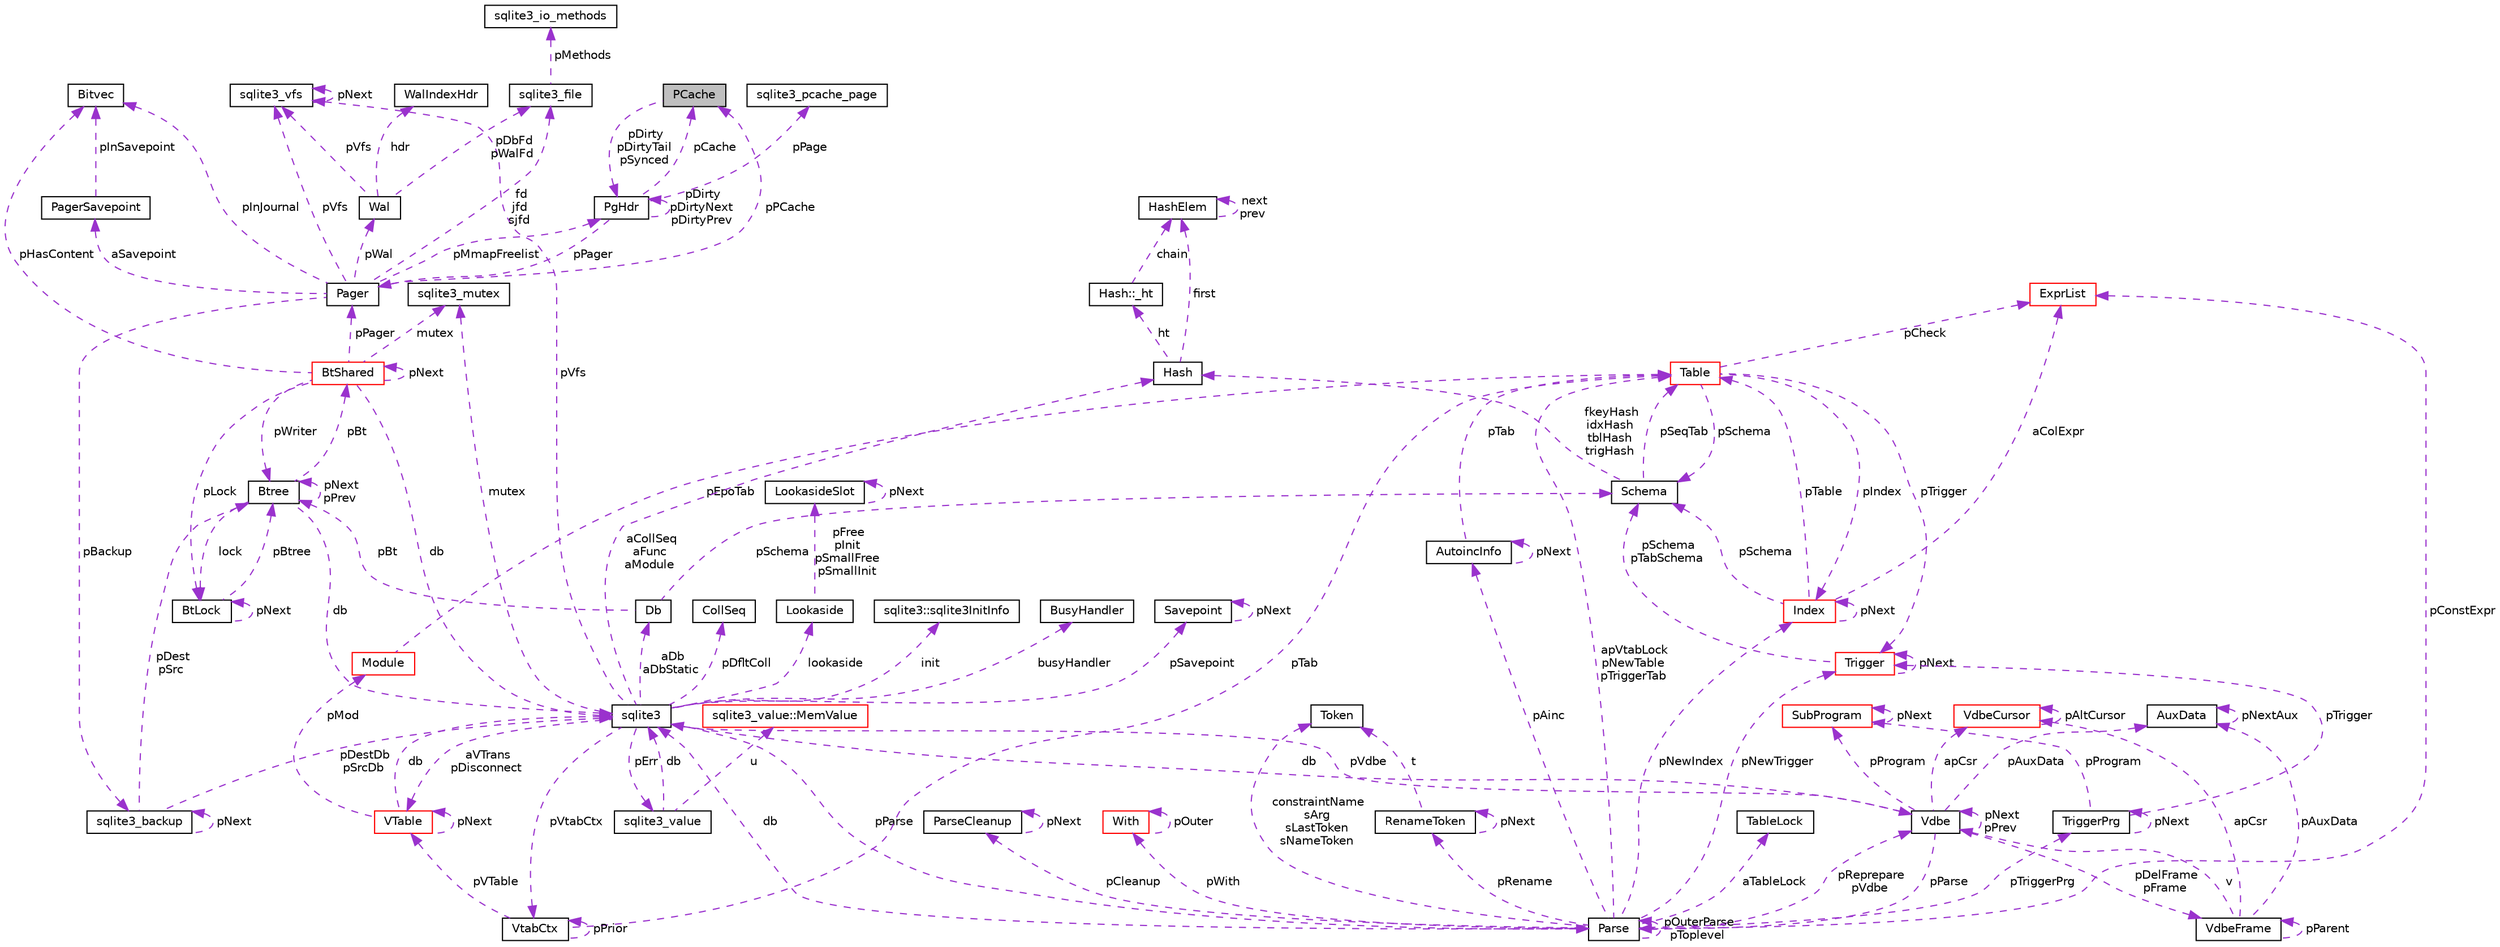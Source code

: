 digraph "PCache"
{
 // LATEX_PDF_SIZE
  edge [fontname="Helvetica",fontsize="10",labelfontname="Helvetica",labelfontsize="10"];
  node [fontname="Helvetica",fontsize="10",shape=record];
  Node1 [label="PCache",height=0.2,width=0.4,color="black", fillcolor="grey75", style="filled", fontcolor="black",tooltip=" "];
  Node2 -> Node1 [dir="back",color="darkorchid3",fontsize="10",style="dashed",label=" pDirty\npDirtyTail\npSynced" ,fontname="Helvetica"];
  Node2 [label="PgHdr",height=0.2,width=0.4,color="black", fillcolor="white", style="filled",URL="$db/d1b/sqlite3_8c.html#dc/dea/structPgHdr",tooltip=" "];
  Node3 -> Node2 [dir="back",color="darkorchid3",fontsize="10",style="dashed",label=" pPage" ,fontname="Helvetica"];
  Node3 [label="sqlite3_pcache_page",height=0.2,width=0.4,color="black", fillcolor="white", style="filled",URL="$de/dd3/sqlite3_8h.html#d8/d72/structsqlite3__pcache__page",tooltip=" "];
  Node1 -> Node2 [dir="back",color="darkorchid3",fontsize="10",style="dashed",label=" pCache" ,fontname="Helvetica"];
  Node2 -> Node2 [dir="back",color="darkorchid3",fontsize="10",style="dashed",label=" pDirty\npDirtyNext\npDirtyPrev" ,fontname="Helvetica"];
  Node4 -> Node2 [dir="back",color="darkorchid3",fontsize="10",style="dashed",label=" pPager" ,fontname="Helvetica"];
  Node4 [label="Pager",height=0.2,width=0.4,color="black", fillcolor="white", style="filled",URL="$d3/d8c/structPager.html",tooltip=" "];
  Node5 -> Node4 [dir="back",color="darkorchid3",fontsize="10",style="dashed",label=" pVfs" ,fontname="Helvetica"];
  Node5 [label="sqlite3_vfs",height=0.2,width=0.4,color="black", fillcolor="white", style="filled",URL="$d3/d36/structsqlite3__vfs.html",tooltip=" "];
  Node5 -> Node5 [dir="back",color="darkorchid3",fontsize="10",style="dashed",label=" pNext" ,fontname="Helvetica"];
  Node6 -> Node4 [dir="back",color="darkorchid3",fontsize="10",style="dashed",label=" pInJournal" ,fontname="Helvetica"];
  Node6 [label="Bitvec",height=0.2,width=0.4,color="black", fillcolor="white", style="filled",URL="$db/d1b/sqlite3_8c.html#de/da7/structBitvec",tooltip=" "];
  Node7 -> Node4 [dir="back",color="darkorchid3",fontsize="10",style="dashed",label=" fd\njfd\nsjfd" ,fontname="Helvetica"];
  Node7 [label="sqlite3_file",height=0.2,width=0.4,color="black", fillcolor="white", style="filled",URL="$de/dd3/sqlite3_8h.html#db/db0/structsqlite3__file",tooltip=" "];
  Node8 -> Node7 [dir="back",color="darkorchid3",fontsize="10",style="dashed",label=" pMethods" ,fontname="Helvetica"];
  Node8 [label="sqlite3_io_methods",height=0.2,width=0.4,color="black", fillcolor="white", style="filled",URL="$d9/df3/structsqlite3__io__methods.html",tooltip=" "];
  Node9 -> Node4 [dir="back",color="darkorchid3",fontsize="10",style="dashed",label=" pBackup" ,fontname="Helvetica"];
  Node9 [label="sqlite3_backup",height=0.2,width=0.4,color="black", fillcolor="white", style="filled",URL="$db/d1b/sqlite3_8c.html#d4/da8/structsqlite3__backup",tooltip=" "];
  Node10 -> Node9 [dir="back",color="darkorchid3",fontsize="10",style="dashed",label=" pDestDb\npSrcDb" ,fontname="Helvetica"];
  Node10 [label="sqlite3",height=0.2,width=0.4,color="black", fillcolor="white", style="filled",URL="$d9/dcd/structsqlite3.html",tooltip=" "];
  Node5 -> Node10 [dir="back",color="darkorchid3",fontsize="10",style="dashed",label=" pVfs" ,fontname="Helvetica"];
  Node11 -> Node10 [dir="back",color="darkorchid3",fontsize="10",style="dashed",label=" pVdbe" ,fontname="Helvetica"];
  Node11 [label="Vdbe",height=0.2,width=0.4,color="black", fillcolor="white", style="filled",URL="$db/d1b/sqlite3_8c.html#de/d53/structVdbe",tooltip=" "];
  Node10 -> Node11 [dir="back",color="darkorchid3",fontsize="10",style="dashed",label=" db" ,fontname="Helvetica"];
  Node11 -> Node11 [dir="back",color="darkorchid3",fontsize="10",style="dashed",label=" pNext\npPrev" ,fontname="Helvetica"];
  Node12 -> Node11 [dir="back",color="darkorchid3",fontsize="10",style="dashed",label=" pParse" ,fontname="Helvetica"];
  Node12 [label="Parse",height=0.2,width=0.4,color="black", fillcolor="white", style="filled",URL="$db/d1b/sqlite3_8c.html#db/dbb/structParse",tooltip=" "];
  Node10 -> Node12 [dir="back",color="darkorchid3",fontsize="10",style="dashed",label=" db" ,fontname="Helvetica"];
  Node11 -> Node12 [dir="back",color="darkorchid3",fontsize="10",style="dashed",label=" pReprepare\npVdbe" ,fontname="Helvetica"];
  Node13 -> Node12 [dir="back",color="darkorchid3",fontsize="10",style="dashed",label=" pConstExpr" ,fontname="Helvetica"];
  Node13 [label="ExprList",height=0.2,width=0.4,color="red", fillcolor="white", style="filled",URL="$db/d1b/sqlite3_8c.html#d5/d5c/structExprList",tooltip=" "];
  Node39 -> Node12 [dir="back",color="darkorchid3",fontsize="10",style="dashed",label=" constraintName\nsArg\nsLastToken\nsNameToken" ,fontname="Helvetica"];
  Node39 [label="Token",height=0.2,width=0.4,color="black", fillcolor="white", style="filled",URL="$db/d1b/sqlite3_8c.html#df/dcd/structToken",tooltip=" "];
  Node40 -> Node12 [dir="back",color="darkorchid3",fontsize="10",style="dashed",label=" aTableLock" ,fontname="Helvetica"];
  Node40 [label="TableLock",height=0.2,width=0.4,color="black", fillcolor="white", style="filled",URL="$db/d1b/sqlite3_8c.html#d1/d79/structTableLock",tooltip=" "];
  Node41 -> Node12 [dir="back",color="darkorchid3",fontsize="10",style="dashed",label=" pAinc" ,fontname="Helvetica"];
  Node41 [label="AutoincInfo",height=0.2,width=0.4,color="black", fillcolor="white", style="filled",URL="$db/d1b/sqlite3_8c.html#db/d7b/structAutoincInfo",tooltip=" "];
  Node41 -> Node41 [dir="back",color="darkorchid3",fontsize="10",style="dashed",label=" pNext" ,fontname="Helvetica"];
  Node18 -> Node41 [dir="back",color="darkorchid3",fontsize="10",style="dashed",label=" pTab" ,fontname="Helvetica"];
  Node18 [label="Table",height=0.2,width=0.4,color="red", fillcolor="white", style="filled",URL="$db/d1b/sqlite3_8c.html#dc/dcb/structTable",tooltip=" "];
  Node20 -> Node18 [dir="back",color="darkorchid3",fontsize="10",style="dashed",label=" pIndex" ,fontname="Helvetica"];
  Node20 [label="Index",height=0.2,width=0.4,color="red", fillcolor="white", style="filled",URL="$db/d1b/sqlite3_8c.html#df/d86/structIndex",tooltip=" "];
  Node18 -> Node20 [dir="back",color="darkorchid3",fontsize="10",style="dashed",label=" pTable" ,fontname="Helvetica"];
  Node20 -> Node20 [dir="back",color="darkorchid3",fontsize="10",style="dashed",label=" pNext" ,fontname="Helvetica"];
  Node21 -> Node20 [dir="back",color="darkorchid3",fontsize="10",style="dashed",label=" pSchema" ,fontname="Helvetica"];
  Node21 [label="Schema",height=0.2,width=0.4,color="black", fillcolor="white", style="filled",URL="$db/d1b/sqlite3_8c.html#d8/db0/structSchema",tooltip=" "];
  Node22 -> Node21 [dir="back",color="darkorchid3",fontsize="10",style="dashed",label=" fkeyHash\nidxHash\ntblHash\ntrigHash" ,fontname="Helvetica"];
  Node22 [label="Hash",height=0.2,width=0.4,color="black", fillcolor="white", style="filled",URL="$db/d1b/sqlite3_8c.html#d1/dbe/structHash",tooltip=" "];
  Node23 -> Node22 [dir="back",color="darkorchid3",fontsize="10",style="dashed",label=" first" ,fontname="Helvetica"];
  Node23 [label="HashElem",height=0.2,width=0.4,color="black", fillcolor="white", style="filled",URL="$db/d1b/sqlite3_8c.html#da/d21/structHashElem",tooltip=" "];
  Node23 -> Node23 [dir="back",color="darkorchid3",fontsize="10",style="dashed",label=" next\nprev" ,fontname="Helvetica"];
  Node24 -> Node22 [dir="back",color="darkorchid3",fontsize="10",style="dashed",label=" ht" ,fontname="Helvetica"];
  Node24 [label="Hash::_ht",height=0.2,width=0.4,color="black", fillcolor="white", style="filled",URL="$db/d1b/sqlite3_8c.html#d7/d1f/structHash_1_1__ht",tooltip=" "];
  Node23 -> Node24 [dir="back",color="darkorchid3",fontsize="10",style="dashed",label=" chain" ,fontname="Helvetica"];
  Node18 -> Node21 [dir="back",color="darkorchid3",fontsize="10",style="dashed",label=" pSeqTab" ,fontname="Helvetica"];
  Node13 -> Node20 [dir="back",color="darkorchid3",fontsize="10",style="dashed",label=" aColExpr" ,fontname="Helvetica"];
  Node13 -> Node18 [dir="back",color="darkorchid3",fontsize="10",style="dashed",label=" pCheck" ,fontname="Helvetica"];
  Node25 -> Node18 [dir="back",color="darkorchid3",fontsize="10",style="dashed",label=" pTrigger" ,fontname="Helvetica"];
  Node25 [label="Trigger",height=0.2,width=0.4,color="red", fillcolor="white", style="filled",URL="$db/d1b/sqlite3_8c.html#dc/d15/structTrigger",tooltip=" "];
  Node21 -> Node25 [dir="back",color="darkorchid3",fontsize="10",style="dashed",label=" pSchema\npTabSchema" ,fontname="Helvetica"];
  Node25 -> Node25 [dir="back",color="darkorchid3",fontsize="10",style="dashed",label=" pNext" ,fontname="Helvetica"];
  Node21 -> Node18 [dir="back",color="darkorchid3",fontsize="10",style="dashed",label=" pSchema" ,fontname="Helvetica"];
  Node12 -> Node12 [dir="back",color="darkorchid3",fontsize="10",style="dashed",label=" pOuterParse\npToplevel" ,fontname="Helvetica"];
  Node18 -> Node12 [dir="back",color="darkorchid3",fontsize="10",style="dashed",label=" apVtabLock\npNewTable\npTriggerTab" ,fontname="Helvetica"];
  Node42 -> Node12 [dir="back",color="darkorchid3",fontsize="10",style="dashed",label=" pTriggerPrg" ,fontname="Helvetica"];
  Node42 [label="TriggerPrg",height=0.2,width=0.4,color="black", fillcolor="white", style="filled",URL="$db/d1b/sqlite3_8c.html#d9/d62/structTriggerPrg",tooltip=" "];
  Node25 -> Node42 [dir="back",color="darkorchid3",fontsize="10",style="dashed",label=" pTrigger" ,fontname="Helvetica"];
  Node42 -> Node42 [dir="back",color="darkorchid3",fontsize="10",style="dashed",label=" pNext" ,fontname="Helvetica"];
  Node43 -> Node42 [dir="back",color="darkorchid3",fontsize="10",style="dashed",label=" pProgram" ,fontname="Helvetica"];
  Node43 [label="SubProgram",height=0.2,width=0.4,color="red", fillcolor="white", style="filled",URL="$db/d1b/sqlite3_8c.html#de/d7a/structSubProgram",tooltip=" "];
  Node43 -> Node43 [dir="back",color="darkorchid3",fontsize="10",style="dashed",label=" pNext" ,fontname="Helvetica"];
  Node55 -> Node12 [dir="back",color="darkorchid3",fontsize="10",style="dashed",label=" pCleanup" ,fontname="Helvetica"];
  Node55 [label="ParseCleanup",height=0.2,width=0.4,color="black", fillcolor="white", style="filled",URL="$de/d52/structParseCleanup.html",tooltip=" "];
  Node55 -> Node55 [dir="back",color="darkorchid3",fontsize="10",style="dashed",label=" pNext" ,fontname="Helvetica"];
  Node20 -> Node12 [dir="back",color="darkorchid3",fontsize="10",style="dashed",label=" pNewIndex" ,fontname="Helvetica"];
  Node25 -> Node12 [dir="back",color="darkorchid3",fontsize="10",style="dashed",label=" pNewTrigger" ,fontname="Helvetica"];
  Node32 -> Node12 [dir="back",color="darkorchid3",fontsize="10",style="dashed",label=" pWith" ,fontname="Helvetica"];
  Node32 [label="With",height=0.2,width=0.4,color="red", fillcolor="white", style="filled",URL="$db/d1b/sqlite3_8c.html#df/d70/structWith",tooltip=" "];
  Node32 -> Node32 [dir="back",color="darkorchid3",fontsize="10",style="dashed",label=" pOuter" ,fontname="Helvetica"];
  Node56 -> Node12 [dir="back",color="darkorchid3",fontsize="10",style="dashed",label=" pRename" ,fontname="Helvetica"];
  Node56 [label="RenameToken",height=0.2,width=0.4,color="black", fillcolor="white", style="filled",URL="$db/d1b/sqlite3_8c.html#d7/db5/structRenameToken",tooltip=" "];
  Node39 -> Node56 [dir="back",color="darkorchid3",fontsize="10",style="dashed",label=" t" ,fontname="Helvetica"];
  Node56 -> Node56 [dir="back",color="darkorchid3",fontsize="10",style="dashed",label=" pNext" ,fontname="Helvetica"];
  Node57 -> Node11 [dir="back",color="darkorchid3",fontsize="10",style="dashed",label=" apCsr" ,fontname="Helvetica"];
  Node57 [label="VdbeCursor",height=0.2,width=0.4,color="red", fillcolor="white", style="filled",URL="$db/d1b/sqlite3_8c.html#d0/dd5/structVdbeCursor",tooltip=" "];
  Node57 -> Node57 [dir="back",color="darkorchid3",fontsize="10",style="dashed",label=" pAltCursor" ,fontname="Helvetica"];
  Node58 -> Node11 [dir="back",color="darkorchid3",fontsize="10",style="dashed",label=" pDelFrame\npFrame" ,fontname="Helvetica"];
  Node58 [label="VdbeFrame",height=0.2,width=0.4,color="black", fillcolor="white", style="filled",URL="$db/d1b/sqlite3_8c.html#df/db1/structVdbeFrame",tooltip=" "];
  Node11 -> Node58 [dir="back",color="darkorchid3",fontsize="10",style="dashed",label=" v" ,fontname="Helvetica"];
  Node58 -> Node58 [dir="back",color="darkorchid3",fontsize="10",style="dashed",label=" pParent" ,fontname="Helvetica"];
  Node57 -> Node58 [dir="back",color="darkorchid3",fontsize="10",style="dashed",label=" apCsr" ,fontname="Helvetica"];
  Node59 -> Node58 [dir="back",color="darkorchid3",fontsize="10",style="dashed",label=" pAuxData" ,fontname="Helvetica"];
  Node59 [label="AuxData",height=0.2,width=0.4,color="black", fillcolor="white", style="filled",URL="$d7/d4c/structAuxData.html",tooltip=" "];
  Node59 -> Node59 [dir="back",color="darkorchid3",fontsize="10",style="dashed",label=" pNextAux" ,fontname="Helvetica"];
  Node43 -> Node11 [dir="back",color="darkorchid3",fontsize="10",style="dashed",label=" pProgram" ,fontname="Helvetica"];
  Node59 -> Node11 [dir="back",color="darkorchid3",fontsize="10",style="dashed",label=" pAuxData" ,fontname="Helvetica"];
  Node49 -> Node10 [dir="back",color="darkorchid3",fontsize="10",style="dashed",label=" pDfltColl" ,fontname="Helvetica"];
  Node49 [label="CollSeq",height=0.2,width=0.4,color="black", fillcolor="white", style="filled",URL="$d1/d4e/structCollSeq.html",tooltip=" "];
  Node60 -> Node10 [dir="back",color="darkorchid3",fontsize="10",style="dashed",label=" mutex" ,fontname="Helvetica"];
  Node60 [label="sqlite3_mutex",height=0.2,width=0.4,color="black", fillcolor="white", style="filled",URL="$db/d1b/sqlite3_8c.html#d5/d3c/structsqlite3__mutex",tooltip=" "];
  Node61 -> Node10 [dir="back",color="darkorchid3",fontsize="10",style="dashed",label=" aDb\naDbStatic" ,fontname="Helvetica"];
  Node61 [label="Db",height=0.2,width=0.4,color="black", fillcolor="white", style="filled",URL="$db/d1b/sqlite3_8c.html#d2/d6b/structDb",tooltip=" "];
  Node62 -> Node61 [dir="back",color="darkorchid3",fontsize="10",style="dashed",label=" pBt" ,fontname="Helvetica"];
  Node62 [label="Btree",height=0.2,width=0.4,color="black", fillcolor="white", style="filled",URL="$db/d1b/sqlite3_8c.html#dd/db3/structBtree",tooltip=" "];
  Node10 -> Node62 [dir="back",color="darkorchid3",fontsize="10",style="dashed",label=" db" ,fontname="Helvetica"];
  Node63 -> Node62 [dir="back",color="darkorchid3",fontsize="10",style="dashed",label=" pBt" ,fontname="Helvetica"];
  Node63 [label="BtShared",height=0.2,width=0.4,color="red", fillcolor="white", style="filled",URL="$d4/da0/structBtShared.html",tooltip=" "];
  Node4 -> Node63 [dir="back",color="darkorchid3",fontsize="10",style="dashed",label=" pPager" ,fontname="Helvetica"];
  Node10 -> Node63 [dir="back",color="darkorchid3",fontsize="10",style="dashed",label=" db" ,fontname="Helvetica"];
  Node60 -> Node63 [dir="back",color="darkorchid3",fontsize="10",style="dashed",label=" mutex" ,fontname="Helvetica"];
  Node6 -> Node63 [dir="back",color="darkorchid3",fontsize="10",style="dashed",label=" pHasContent" ,fontname="Helvetica"];
  Node63 -> Node63 [dir="back",color="darkorchid3",fontsize="10",style="dashed",label=" pNext" ,fontname="Helvetica"];
  Node67 -> Node63 [dir="back",color="darkorchid3",fontsize="10",style="dashed",label=" pLock" ,fontname="Helvetica"];
  Node67 [label="BtLock",height=0.2,width=0.4,color="black", fillcolor="white", style="filled",URL="$db/d1b/sqlite3_8c.html#db/dc1/structBtLock",tooltip=" "];
  Node62 -> Node67 [dir="back",color="darkorchid3",fontsize="10",style="dashed",label=" pBtree" ,fontname="Helvetica"];
  Node67 -> Node67 [dir="back",color="darkorchid3",fontsize="10",style="dashed",label=" pNext" ,fontname="Helvetica"];
  Node62 -> Node63 [dir="back",color="darkorchid3",fontsize="10",style="dashed",label=" pWriter" ,fontname="Helvetica"];
  Node62 -> Node62 [dir="back",color="darkorchid3",fontsize="10",style="dashed",label=" pNext\npPrev" ,fontname="Helvetica"];
  Node67 -> Node62 [dir="back",color="darkorchid3",fontsize="10",style="dashed",label=" lock" ,fontname="Helvetica"];
  Node21 -> Node61 [dir="back",color="darkorchid3",fontsize="10",style="dashed",label=" pSchema" ,fontname="Helvetica"];
  Node68 -> Node10 [dir="back",color="darkorchid3",fontsize="10",style="dashed",label=" init" ,fontname="Helvetica"];
  Node68 [label="sqlite3::sqlite3InitInfo",height=0.2,width=0.4,color="black", fillcolor="white", style="filled",URL="$d9/dcd/structsqlite3.html#df/d52/structsqlite3_1_1sqlite3InitInfo",tooltip=" "];
  Node12 -> Node10 [dir="back",color="darkorchid3",fontsize="10",style="dashed",label=" pParse" ,fontname="Helvetica"];
  Node47 -> Node10 [dir="back",color="darkorchid3",fontsize="10",style="dashed",label=" pErr" ,fontname="Helvetica"];
  Node47 [label="sqlite3_value",height=0.2,width=0.4,color="black", fillcolor="white", style="filled",URL="$d0/d9c/structsqlite3__value.html",tooltip=" "];
  Node48 -> Node47 [dir="back",color="darkorchid3",fontsize="10",style="dashed",label=" u" ,fontname="Helvetica"];
  Node48 [label="sqlite3_value::MemValue",height=0.2,width=0.4,color="red", fillcolor="white", style="filled",URL="$d0/d9c/structsqlite3__value.html#d5/da9/unionsqlite3__value_1_1MemValue",tooltip=" "];
  Node10 -> Node47 [dir="back",color="darkorchid3",fontsize="10",style="dashed",label=" db" ,fontname="Helvetica"];
  Node69 -> Node10 [dir="back",color="darkorchid3",fontsize="10",style="dashed",label=" lookaside" ,fontname="Helvetica"];
  Node69 [label="Lookaside",height=0.2,width=0.4,color="black", fillcolor="white", style="filled",URL="$db/d1b/sqlite3_8c.html#d9/d54/structLookaside",tooltip=" "];
  Node70 -> Node69 [dir="back",color="darkorchid3",fontsize="10",style="dashed",label=" pFree\npInit\npSmallFree\npSmallInit" ,fontname="Helvetica"];
  Node70 [label="LookasideSlot",height=0.2,width=0.4,color="black", fillcolor="white", style="filled",URL="$db/d1b/sqlite3_8c.html#d1/de0/structLookasideSlot",tooltip=" "];
  Node70 -> Node70 [dir="back",color="darkorchid3",fontsize="10",style="dashed",label=" pNext" ,fontname="Helvetica"];
  Node22 -> Node10 [dir="back",color="darkorchid3",fontsize="10",style="dashed",label=" aCollSeq\naFunc\naModule" ,fontname="Helvetica"];
  Node71 -> Node10 [dir="back",color="darkorchid3",fontsize="10",style="dashed",label=" pVtabCtx" ,fontname="Helvetica"];
  Node71 [label="VtabCtx",height=0.2,width=0.4,color="black", fillcolor="white", style="filled",URL="$db/d1b/sqlite3_8c.html#d3/d4f/structVtabCtx",tooltip=" "];
  Node50 -> Node71 [dir="back",color="darkorchid3",fontsize="10",style="dashed",label=" pVTable" ,fontname="Helvetica"];
  Node50 [label="VTable",height=0.2,width=0.4,color="red", fillcolor="white", style="filled",URL="$db/d1b/sqlite3_8c.html#d9/dde/structVTable",tooltip=" "];
  Node10 -> Node50 [dir="back",color="darkorchid3",fontsize="10",style="dashed",label=" db" ,fontname="Helvetica"];
  Node51 -> Node50 [dir="back",color="darkorchid3",fontsize="10",style="dashed",label=" pMod" ,fontname="Helvetica"];
  Node51 [label="Module",height=0.2,width=0.4,color="red", fillcolor="white", style="filled",URL="$d0/dc5/structModule.html",tooltip=" "];
  Node18 -> Node51 [dir="back",color="darkorchid3",fontsize="10",style="dashed",label=" pEpoTab" ,fontname="Helvetica"];
  Node50 -> Node50 [dir="back",color="darkorchid3",fontsize="10",style="dashed",label=" pNext" ,fontname="Helvetica"];
  Node18 -> Node71 [dir="back",color="darkorchid3",fontsize="10",style="dashed",label=" pTab" ,fontname="Helvetica"];
  Node71 -> Node71 [dir="back",color="darkorchid3",fontsize="10",style="dashed",label=" pPrior" ,fontname="Helvetica"];
  Node50 -> Node10 [dir="back",color="darkorchid3",fontsize="10",style="dashed",label=" aVTrans\npDisconnect" ,fontname="Helvetica"];
  Node72 -> Node10 [dir="back",color="darkorchid3",fontsize="10",style="dashed",label=" busyHandler" ,fontname="Helvetica"];
  Node72 [label="BusyHandler",height=0.2,width=0.4,color="black", fillcolor="white", style="filled",URL="$dc/d2e/structBusyHandler.html",tooltip=" "];
  Node73 -> Node10 [dir="back",color="darkorchid3",fontsize="10",style="dashed",label=" pSavepoint" ,fontname="Helvetica"];
  Node73 [label="Savepoint",height=0.2,width=0.4,color="black", fillcolor="white", style="filled",URL="$db/d1b/sqlite3_8c.html#d3/d2f/structSavepoint",tooltip=" "];
  Node73 -> Node73 [dir="back",color="darkorchid3",fontsize="10",style="dashed",label=" pNext" ,fontname="Helvetica"];
  Node62 -> Node9 [dir="back",color="darkorchid3",fontsize="10",style="dashed",label=" pDest\npSrc" ,fontname="Helvetica"];
  Node9 -> Node9 [dir="back",color="darkorchid3",fontsize="10",style="dashed",label=" pNext" ,fontname="Helvetica"];
  Node74 -> Node4 [dir="back",color="darkorchid3",fontsize="10",style="dashed",label=" aSavepoint" ,fontname="Helvetica"];
  Node74 [label="PagerSavepoint",height=0.2,width=0.4,color="black", fillcolor="white", style="filled",URL="$db/d1b/sqlite3_8c.html#d6/dfd/structPagerSavepoint",tooltip=" "];
  Node6 -> Node74 [dir="back",color="darkorchid3",fontsize="10",style="dashed",label=" pInSavepoint" ,fontname="Helvetica"];
  Node2 -> Node4 [dir="back",color="darkorchid3",fontsize="10",style="dashed",label=" pMmapFreelist" ,fontname="Helvetica"];
  Node1 -> Node4 [dir="back",color="darkorchid3",fontsize="10",style="dashed",label=" pPCache" ,fontname="Helvetica"];
  Node75 -> Node4 [dir="back",color="darkorchid3",fontsize="10",style="dashed",label=" pWal" ,fontname="Helvetica"];
  Node75 [label="Wal",height=0.2,width=0.4,color="black", fillcolor="white", style="filled",URL="$db/d1b/sqlite3_8c.html#dc/deb/structWal",tooltip=" "];
  Node5 -> Node75 [dir="back",color="darkorchid3",fontsize="10",style="dashed",label=" pVfs" ,fontname="Helvetica"];
  Node7 -> Node75 [dir="back",color="darkorchid3",fontsize="10",style="dashed",label=" pDbFd\npWalFd" ,fontname="Helvetica"];
  Node76 -> Node75 [dir="back",color="darkorchid3",fontsize="10",style="dashed",label=" hdr" ,fontname="Helvetica"];
  Node76 [label="WalIndexHdr",height=0.2,width=0.4,color="black", fillcolor="white", style="filled",URL="$db/d1b/sqlite3_8c.html#dc/d38/structWalIndexHdr",tooltip=" "];
}
